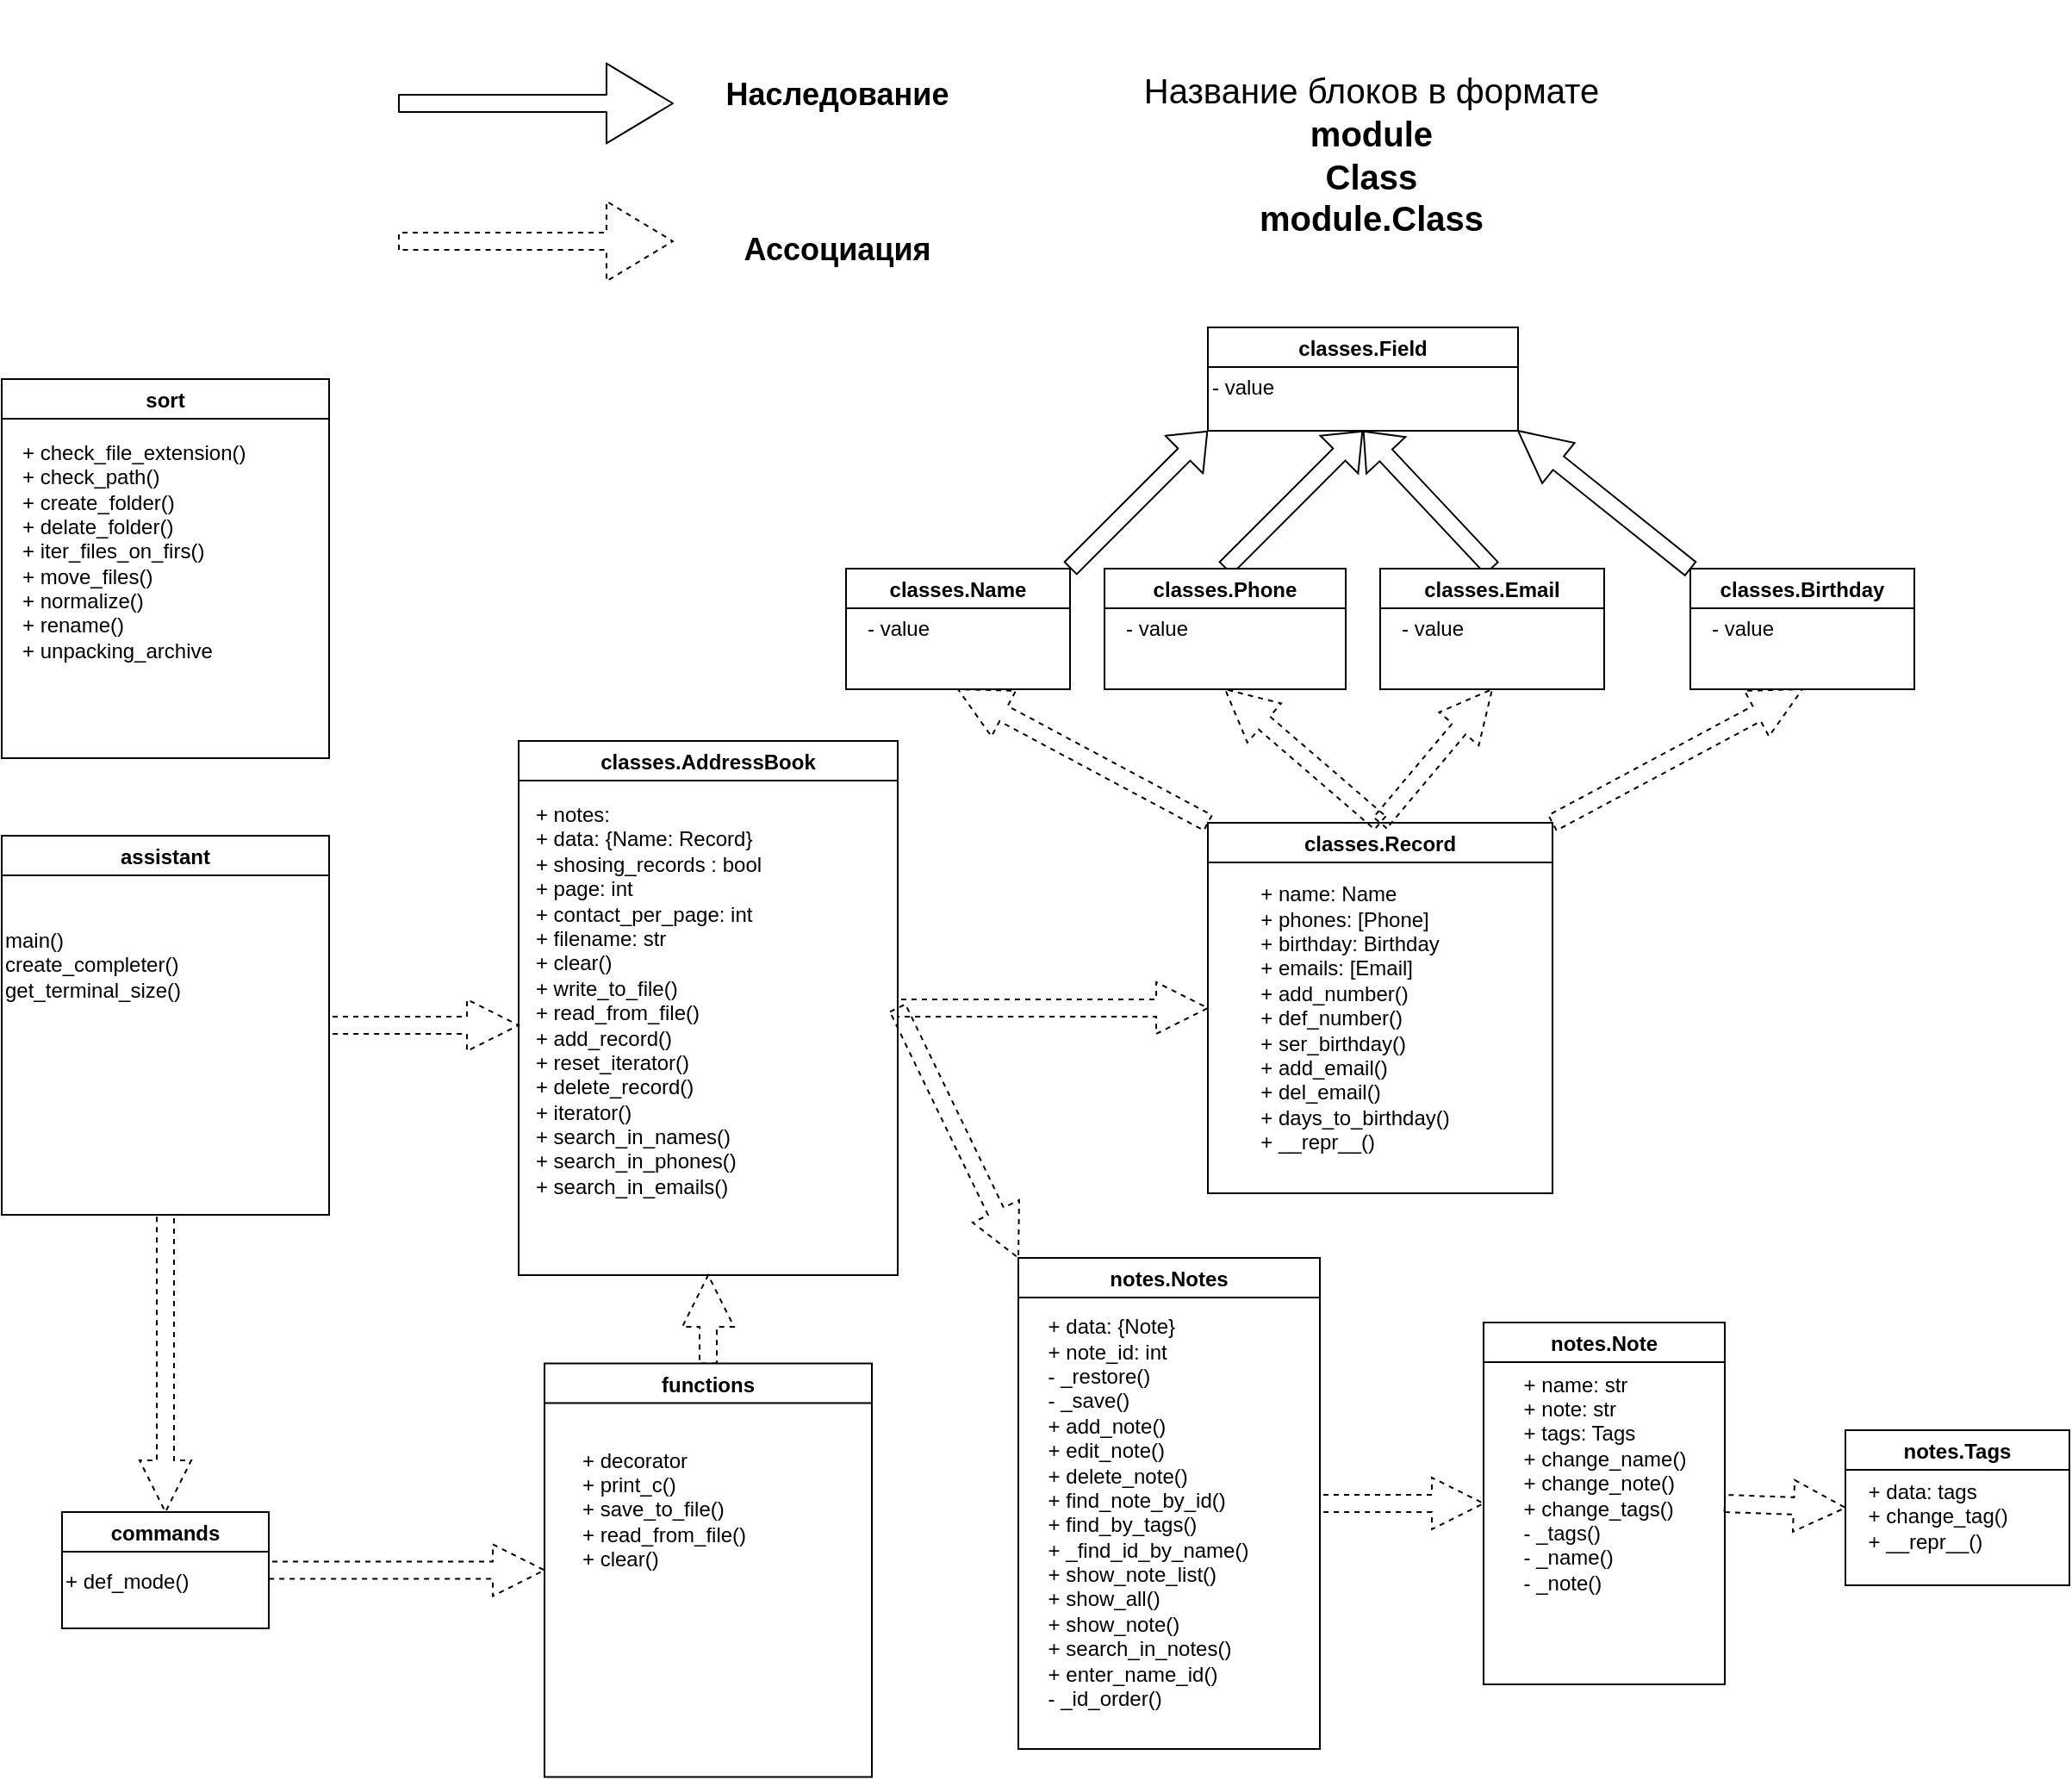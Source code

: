 <mxfile version="20.4.0" type="device"><diagram name="Page-1" id="e7e014a7-5840-1c2e-5031-d8a46d1fe8dd"><mxGraphModel dx="2652" dy="1525" grid="1" gridSize="10" guides="1" tooltips="1" connect="1" arrows="1" fold="1" page="1" pageScale="1" pageWidth="1169" pageHeight="826" background="none" math="0" shadow="0"><root><mxCell id="0"/><mxCell id="1" parent="0"/><mxCell id="X-CNx0U1vWCcitHbLzJk-80" style="edgeStyle=none;shape=arrow;rounded=1;orthogonalLoop=1;jettySize=auto;html=1;exitX=1;exitY=0.5;exitDx=0;exitDy=0;dashed=1;startArrow=none;startFill=0;endSize=5;targetPerimeterSpacing=0;entryX=0;entryY=0.5;entryDx=0;entryDy=0;" parent="1" source="X-CNx0U1vWCcitHbLzJk-47" target="X-CNx0U1vWCcitHbLzJk-50" edge="1"><mxGeometry relative="1" as="geometry"><mxPoint x="590" y="330" as="targetPoint"/></mxGeometry></mxCell><mxCell id="X-CNx0U1vWCcitHbLzJk-98" style="edgeStyle=none;shape=arrow;rounded=1;orthogonalLoop=1;jettySize=auto;html=1;exitX=1;exitY=0.5;exitDx=0;exitDy=0;entryX=0;entryY=0;entryDx=0;entryDy=0;startArrow=none;startFill=0;endSize=5;targetPerimeterSpacing=0;dashed=1;" parent="1" source="X-CNx0U1vWCcitHbLzJk-47" target="X-CNx0U1vWCcitHbLzJk-91" edge="1"><mxGeometry relative="1" as="geometry"/></mxCell><mxCell id="X-CNx0U1vWCcitHbLzJk-47" value="classes.AddressBook" style="swimlane;startSize=23;" parent="1" vertex="1"><mxGeometry x="150" y="210" width="220" height="310" as="geometry"><mxRectangle x="430" y="220" width="140" height="30" as="alternateBounds"/></mxGeometry></mxCell><mxCell id="X-CNx0U1vWCcitHbLzJk-78" value="&lt;div style=&quot;text-align: left;&quot;&gt;&lt;span style=&quot;background-color: initial;&quot;&gt;+ notes:&amp;nbsp;&lt;/span&gt;&lt;/div&gt;&lt;div style=&quot;text-align: left;&quot;&gt;&lt;span style=&quot;background-color: initial;&quot;&gt;+ data: {Name: Record}&lt;/span&gt;&lt;/div&gt;&lt;div style=&quot;text-align: left;&quot;&gt;&lt;span style=&quot;background-color: initial;&quot;&gt;+ shosing_records : bool&lt;/span&gt;&lt;/div&gt;&lt;div style=&quot;text-align: left;&quot;&gt;&lt;span style=&quot;background-color: initial;&quot;&gt;+ page: int&lt;/span&gt;&lt;/div&gt;&lt;div style=&quot;text-align: left;&quot;&gt;&lt;span style=&quot;background-color: initial;&quot;&gt;+ contact_per_page: int&lt;/span&gt;&lt;/div&gt;&lt;div style=&quot;text-align: left;&quot;&gt;&lt;span style=&quot;background-color: initial;&quot;&gt;+ filename: str&lt;/span&gt;&lt;/div&gt;&lt;div style=&quot;text-align: left;&quot;&gt;&lt;span style=&quot;background-color: initial;&quot;&gt;+ clear()&lt;/span&gt;&lt;/div&gt;&lt;div style=&quot;text-align: left;&quot;&gt;&lt;span style=&quot;background-color: initial;&quot;&gt;+ write_to_file()&lt;/span&gt;&lt;/div&gt;&lt;div style=&quot;text-align: left;&quot;&gt;&lt;span style=&quot;background-color: initial;&quot;&gt;+ read_from_file()&lt;/span&gt;&lt;/div&gt;&lt;div style=&quot;text-align: left;&quot;&gt;&lt;span style=&quot;background-color: initial;&quot;&gt;+ add_record()&lt;/span&gt;&lt;/div&gt;&lt;div style=&quot;text-align: left;&quot;&gt;&lt;span style=&quot;background-color: initial;&quot;&gt;+ reset_iterator()&lt;/span&gt;&lt;/div&gt;&lt;div style=&quot;text-align: left;&quot;&gt;&lt;span style=&quot;background-color: initial;&quot;&gt;+ delete_record()&lt;/span&gt;&lt;/div&gt;&lt;div style=&quot;text-align: left;&quot;&gt;&lt;span style=&quot;background-color: initial;&quot;&gt;+ iterator()&lt;/span&gt;&lt;/div&gt;&lt;div style=&quot;text-align: left;&quot;&gt;&lt;span style=&quot;background-color: initial;&quot;&gt;+ search_in_names()&lt;/span&gt;&lt;/div&gt;&lt;div style=&quot;text-align: left;&quot;&gt;&lt;span style=&quot;background-color: initial;&quot;&gt;+ search_in_phones()&lt;/span&gt;&lt;/div&gt;&lt;div style=&quot;text-align: left;&quot;&gt;&lt;span style=&quot;background-color: initial;&quot;&gt;+ search_in_emails()&lt;/span&gt;&lt;/div&gt;&lt;div style=&quot;text-align: left;&quot;&gt;&lt;span style=&quot;background-color: initial;&quot;&gt;&lt;br&gt;&lt;/span&gt;&lt;/div&gt;&lt;div style=&quot;text-align: left;&quot;&gt;&lt;span style=&quot;background-color: initial;&quot;&gt;&lt;br&gt;&lt;/span&gt;&lt;/div&gt;" style="text;html=1;align=center;verticalAlign=middle;resizable=0;points=[];autosize=1;strokeColor=none;fillColor=none;" parent="X-CNx0U1vWCcitHbLzJk-47" vertex="1"><mxGeometry y="30" width="150" height="270" as="geometry"/></mxCell><mxCell id="X-CNx0U1vWCcitHbLzJk-74" style="edgeStyle=none;shape=arrow;rounded=0;orthogonalLoop=1;jettySize=auto;html=1;exitX=0;exitY=0;exitDx=0;exitDy=0;entryX=0.5;entryY=1;entryDx=0;entryDy=0;endSize=5;dashed=1;" parent="1" source="X-CNx0U1vWCcitHbLzJk-50" target="X-CNx0U1vWCcitHbLzJk-55" edge="1"><mxGeometry relative="1" as="geometry"/></mxCell><mxCell id="X-CNx0U1vWCcitHbLzJk-50" value="classes.Record" style="swimlane;startSize=23;" parent="1" vertex="1"><mxGeometry x="550" y="257.5" width="200" height="215" as="geometry"><mxRectangle x="430" y="220" width="140" height="30" as="alternateBounds"/></mxGeometry></mxCell><mxCell id="X-CNx0U1vWCcitHbLzJk-51" value="&lt;div style=&quot;text-align: left;&quot;&gt;&lt;span style=&quot;background-color: initial;&quot;&gt;+ name: Name&lt;/span&gt;&lt;/div&gt;&lt;div style=&quot;text-align: left;&quot;&gt;&lt;span style=&quot;background-color: initial;&quot;&gt;+ phones: [Phone]&lt;/span&gt;&lt;/div&gt;&lt;div style=&quot;text-align: left;&quot;&gt;&lt;span style=&quot;background-color: initial;&quot;&gt;+ birthday: Birthday&lt;/span&gt;&lt;/div&gt;&lt;div style=&quot;text-align: left;&quot;&gt;&lt;span style=&quot;background-color: initial;&quot;&gt;+ emails: [Email]&lt;/span&gt;&lt;/div&gt;&lt;div style=&quot;text-align: left;&quot;&gt;&lt;span style=&quot;background-color: initial;&quot;&gt;+ add_number()&lt;/span&gt;&lt;/div&gt;&lt;div style=&quot;text-align: left;&quot;&gt;&lt;span style=&quot;background-color: initial;&quot;&gt;+ def_number()&lt;/span&gt;&lt;/div&gt;&lt;div style=&quot;text-align: left;&quot;&gt;&lt;span style=&quot;background-color: initial;&quot;&gt;+ ser_birthday()&lt;/span&gt;&lt;/div&gt;&lt;div style=&quot;text-align: left;&quot;&gt;&lt;span style=&quot;background-color: initial;&quot;&gt;+ add_email()&lt;/span&gt;&lt;/div&gt;&lt;div style=&quot;text-align: left;&quot;&gt;&lt;span style=&quot;background-color: initial;&quot;&gt;+ del_email()&lt;br&gt;+ days_to_birthday()&lt;/span&gt;&lt;/div&gt;&lt;div style=&quot;text-align: left;&quot;&gt;&lt;span style=&quot;background-color: initial;&quot;&gt;+ __repr__()&lt;/span&gt;&lt;/div&gt;&lt;div style=&quot;text-align: left;&quot;&gt;&lt;span style=&quot;background-color: initial;&quot;&gt;&lt;br&gt;&lt;/span&gt;&lt;/div&gt;" style="text;html=1;align=center;verticalAlign=middle;resizable=0;points=[];autosize=1;strokeColor=none;fillColor=none;" parent="X-CNx0U1vWCcitHbLzJk-50" vertex="1"><mxGeometry x="20" y="25" width="130" height="190" as="geometry"/></mxCell><mxCell id="X-CNx0U1vWCcitHbLzJk-52" value="classes.Field" style="swimlane;startSize=23;" parent="1" vertex="1"><mxGeometry x="550" y="-30" width="180" height="60" as="geometry"><mxRectangle x="430" y="220" width="140" height="30" as="alternateBounds"/></mxGeometry></mxCell><mxCell id="X-CNx0U1vWCcitHbLzJk-53" value="- value" style="text;html=1;align=center;verticalAlign=middle;resizable=0;points=[];autosize=1;strokeColor=none;fillColor=none;" parent="X-CNx0U1vWCcitHbLzJk-52" vertex="1"><mxGeometry x="-10" y="20" width="60" height="30" as="geometry"/></mxCell><mxCell id="X-CNx0U1vWCcitHbLzJk-73" style="rounded=1;orthogonalLoop=1;jettySize=auto;html=1;exitX=1;exitY=0;exitDx=0;exitDy=0;entryX=0;entryY=1;entryDx=0;entryDy=0;shape=flexArrow;targetPerimeterSpacing=0;startArrow=none;startFill=0;" parent="1" source="X-CNx0U1vWCcitHbLzJk-55" target="X-CNx0U1vWCcitHbLzJk-52" edge="1"><mxGeometry relative="1" as="geometry"/></mxCell><mxCell id="X-CNx0U1vWCcitHbLzJk-55" value="classes.Name" style="swimlane;startSize=23;" parent="1" vertex="1"><mxGeometry x="340" y="110" width="130" height="70" as="geometry"><mxRectangle x="430" y="220" width="140" height="30" as="alternateBounds"/></mxGeometry></mxCell><mxCell id="X-CNx0U1vWCcitHbLzJk-57" value="- value" style="text;html=1;align=center;verticalAlign=middle;resizable=0;points=[];autosize=1;strokeColor=none;fillColor=none;" parent="X-CNx0U1vWCcitHbLzJk-55" vertex="1"><mxGeometry y="20" width="60" height="30" as="geometry"/></mxCell><mxCell id="X-CNx0U1vWCcitHbLzJk-66" value="" style="edgeStyle=none;rounded=0;orthogonalLoop=1;jettySize=auto;html=1;entryX=0.5;entryY=1;entryDx=0;entryDy=0;shape=flexArrow;exitX=0.5;exitY=0;exitDx=0;exitDy=0;" parent="1" source="X-CNx0U1vWCcitHbLzJk-61" target="X-CNx0U1vWCcitHbLzJk-52" edge="1"><mxGeometry relative="1" as="geometry"/></mxCell><mxCell id="X-CNx0U1vWCcitHbLzJk-61" value="classes.Phone" style="swimlane;startSize=23;" parent="1" vertex="1"><mxGeometry x="490" y="110" width="140" height="70" as="geometry"><mxRectangle x="430" y="220" width="140" height="30" as="alternateBounds"/></mxGeometry></mxCell><mxCell id="X-CNx0U1vWCcitHbLzJk-62" value="- value" style="text;html=1;align=center;verticalAlign=middle;resizable=0;points=[];autosize=1;strokeColor=none;fillColor=none;" parent="X-CNx0U1vWCcitHbLzJk-61" vertex="1"><mxGeometry y="20" width="60" height="30" as="geometry"/></mxCell><mxCell id="X-CNx0U1vWCcitHbLzJk-72" style="edgeStyle=none;rounded=0;orthogonalLoop=1;jettySize=auto;html=1;exitX=0.5;exitY=0;exitDx=0;exitDy=0;entryX=0.5;entryY=1;entryDx=0;entryDy=0;shape=flexArrow;" parent="1" source="X-CNx0U1vWCcitHbLzJk-64" target="X-CNx0U1vWCcitHbLzJk-52" edge="1"><mxGeometry relative="1" as="geometry"/></mxCell><mxCell id="X-CNx0U1vWCcitHbLzJk-64" value="classes.Email" style="swimlane;startSize=23;" parent="1" vertex="1"><mxGeometry x="650" y="110" width="130" height="70" as="geometry"><mxRectangle x="430" y="220" width="140" height="30" as="alternateBounds"/></mxGeometry></mxCell><mxCell id="X-CNx0U1vWCcitHbLzJk-65" value="- value" style="text;html=1;align=center;verticalAlign=middle;resizable=0;points=[];autosize=1;strokeColor=none;fillColor=none;" parent="X-CNx0U1vWCcitHbLzJk-64" vertex="1"><mxGeometry y="20" width="60" height="30" as="geometry"/></mxCell><mxCell id="X-CNx0U1vWCcitHbLzJk-76" style="edgeStyle=none;shape=arrow;rounded=0;orthogonalLoop=1;jettySize=auto;html=1;exitX=0.5;exitY=0;exitDx=0;exitDy=0;entryX=0.5;entryY=1;entryDx=0;entryDy=0;endSize=5;dashed=1;" parent="1" source="X-CNx0U1vWCcitHbLzJk-50" target="X-CNx0U1vWCcitHbLzJk-61" edge="1"><mxGeometry relative="1" as="geometry"><mxPoint x="706.01" y="238.2" as="sourcePoint"/><mxPoint x="683.99" y="160.0" as="targetPoint"/></mxGeometry></mxCell><mxCell id="X-CNx0U1vWCcitHbLzJk-77" style="edgeStyle=none;shape=arrow;rounded=0;orthogonalLoop=1;jettySize=auto;html=1;exitX=0.5;exitY=0;exitDx=0;exitDy=0;entryX=0.5;entryY=1;entryDx=0;entryDy=0;endSize=5;dashed=1;" parent="1" source="X-CNx0U1vWCcitHbLzJk-50" target="X-CNx0U1vWCcitHbLzJk-64" edge="1"><mxGeometry relative="1" as="geometry"><mxPoint x="802.02" y="238.2" as="sourcePoint"/><mxPoint x="780" y="160.0" as="targetPoint"/></mxGeometry></mxCell><mxCell id="X-CNx0U1vWCcitHbLzJk-81" value="notes.Tags" style="swimlane;startSize=23;" parent="1" vertex="1"><mxGeometry x="920" y="610" width="130" height="90" as="geometry"><mxRectangle x="430" y="220" width="140" height="30" as="alternateBounds"/></mxGeometry></mxCell><mxCell id="X-CNx0U1vWCcitHbLzJk-82" value="&lt;div style=&quot;text-align: left;&quot;&gt;+ data: tags&lt;/div&gt;&lt;div style=&quot;text-align: left;&quot;&gt;+ change_tag()&amp;nbsp;&lt;/div&gt;&lt;div style=&quot;text-align: left;&quot;&gt;+ __repr__()&lt;/div&gt;" style="text;html=1;align=center;verticalAlign=middle;resizable=0;points=[];autosize=1;strokeColor=none;fillColor=none;" parent="X-CNx0U1vWCcitHbLzJk-81" vertex="1"><mxGeometry y="20" width="110" height="60" as="geometry"/></mxCell><mxCell id="X-CNx0U1vWCcitHbLzJk-85" style="edgeStyle=none;shape=arrow;rounded=1;orthogonalLoop=1;jettySize=auto;html=1;exitX=0;exitY=0;exitDx=0;exitDy=0;entryX=1;entryY=1;entryDx=0;entryDy=0;startArrow=none;startFill=0;endSize=5;targetPerimeterSpacing=0;" parent="1" source="X-CNx0U1vWCcitHbLzJk-83" target="X-CNx0U1vWCcitHbLzJk-52" edge="1"><mxGeometry relative="1" as="geometry"/></mxCell><mxCell id="X-CNx0U1vWCcitHbLzJk-83" value="classes.Birthday" style="swimlane;startSize=23;" parent="1" vertex="1"><mxGeometry x="830" y="110" width="130" height="70" as="geometry"><mxRectangle x="430" y="220" width="140" height="30" as="alternateBounds"/></mxGeometry></mxCell><mxCell id="X-CNx0U1vWCcitHbLzJk-84" value="- value" style="text;html=1;align=center;verticalAlign=middle;resizable=0;points=[];autosize=1;strokeColor=none;fillColor=none;" parent="X-CNx0U1vWCcitHbLzJk-83" vertex="1"><mxGeometry y="20" width="60" height="30" as="geometry"/></mxCell><mxCell id="X-CNx0U1vWCcitHbLzJk-86" style="edgeStyle=none;shape=arrow;rounded=0;orthogonalLoop=1;jettySize=auto;html=1;exitX=1;exitY=0;exitDx=0;exitDy=0;entryX=0.5;entryY=1;entryDx=0;entryDy=0;endSize=5;dashed=1;" parent="1" source="X-CNx0U1vWCcitHbLzJk-50" target="X-CNx0U1vWCcitHbLzJk-83" edge="1"><mxGeometry relative="1" as="geometry"><mxPoint x="780" y="230" as="sourcePoint"/><mxPoint x="847.5" y="180" as="targetPoint"/></mxGeometry></mxCell><mxCell id="X-CNx0U1vWCcitHbLzJk-101" style="edgeStyle=none;shape=arrow;rounded=1;orthogonalLoop=1;jettySize=auto;html=1;exitX=1;exitY=0.5;exitDx=0;exitDy=0;dashed=1;startArrow=none;startFill=0;endSize=5;targetPerimeterSpacing=0;entryX=0;entryY=0.5;entryDx=0;entryDy=0;" parent="1" source="X-CNx0U1vWCcitHbLzJk-87" target="X-CNx0U1vWCcitHbLzJk-81" edge="1"><mxGeometry relative="1" as="geometry"><mxPoint x="890" y="640" as="targetPoint"/></mxGeometry></mxCell><mxCell id="X-CNx0U1vWCcitHbLzJk-87" value="notes.Note" style="swimlane;startSize=23;" parent="1" vertex="1"><mxGeometry x="710" y="547.5" width="140" height="210" as="geometry"><mxRectangle x="430" y="220" width="140" height="30" as="alternateBounds"/></mxGeometry></mxCell><mxCell id="X-CNx0U1vWCcitHbLzJk-88" value="&lt;div style=&quot;text-align: left;&quot;&gt;+ name: str&lt;/div&gt;&lt;div style=&quot;text-align: left;&quot;&gt;+ note: str&lt;/div&gt;&lt;div style=&quot;text-align: left;&quot;&gt;+ tags: Tags&lt;/div&gt;&lt;div style=&quot;text-align: left;&quot;&gt;+ change_name()&lt;/div&gt;&lt;div style=&quot;text-align: left;&quot;&gt;+ change_note()&lt;/div&gt;&lt;div style=&quot;text-align: left;&quot;&gt;+ change_tags()&lt;/div&gt;&lt;div style=&quot;text-align: left;&quot;&gt;- _tags()&lt;/div&gt;&lt;div style=&quot;text-align: left;&quot;&gt;- _name()&lt;/div&gt;&lt;div style=&quot;text-align: left;&quot;&gt;- _note()&lt;/div&gt;&lt;div style=&quot;text-align: left;&quot;&gt;&lt;br&gt;&lt;/div&gt;" style="text;html=1;align=center;verticalAlign=middle;resizable=0;points=[];autosize=1;strokeColor=none;fillColor=none;" parent="X-CNx0U1vWCcitHbLzJk-87" vertex="1"><mxGeometry x="10" y="20" width="120" height="160" as="geometry"/></mxCell><mxCell id="X-CNx0U1vWCcitHbLzJk-97" style="edgeStyle=none;shape=arrow;rounded=1;orthogonalLoop=1;jettySize=auto;html=1;exitX=1;exitY=0.5;exitDx=0;exitDy=0;entryX=0;entryY=0.5;entryDx=0;entryDy=0;startArrow=none;startFill=0;endSize=5;targetPerimeterSpacing=0;dashed=1;" parent="1" source="X-CNx0U1vWCcitHbLzJk-91" target="X-CNx0U1vWCcitHbLzJk-87" edge="1"><mxGeometry relative="1" as="geometry"/></mxCell><mxCell id="X-CNx0U1vWCcitHbLzJk-91" value="notes.Notes" style="swimlane;startSize=23;" parent="1" vertex="1"><mxGeometry x="440" y="510" width="175" height="285" as="geometry"><mxRectangle x="430" y="220" width="140" height="30" as="alternateBounds"/></mxGeometry></mxCell><mxCell id="X-CNx0U1vWCcitHbLzJk-92" value="&lt;div style=&quot;text-align: left;&quot;&gt;+ data: {Note}&lt;/div&gt;&lt;div style=&quot;text-align: left;&quot;&gt;+ note_id: int&lt;/div&gt;&lt;div style=&quot;text-align: left;&quot;&gt;- _restore()&lt;/div&gt;&lt;div style=&quot;text-align: left;&quot;&gt;- _save()&lt;/div&gt;&lt;div style=&quot;text-align: left;&quot;&gt;+ add_note()&lt;/div&gt;&lt;div style=&quot;text-align: left;&quot;&gt;+ edit_note()&lt;/div&gt;&lt;div style=&quot;text-align: left;&quot;&gt;+ delete_note()&lt;/div&gt;&lt;div style=&quot;text-align: left;&quot;&gt;+ find_note_by_id()&lt;/div&gt;&lt;div style=&quot;text-align: left;&quot;&gt;+ find_by_tags()&lt;/div&gt;&lt;div style=&quot;text-align: left;&quot;&gt;+ _find_id_by_name()&lt;/div&gt;&lt;div style=&quot;text-align: left;&quot;&gt;+ show_note_list()&lt;/div&gt;&lt;div style=&quot;text-align: left;&quot;&gt;+ show_all()&lt;/div&gt;&lt;div style=&quot;text-align: left;&quot;&gt;+ show_note()&lt;/div&gt;&lt;div style=&quot;text-align: left;&quot;&gt;+ search_in_notes()&lt;/div&gt;&lt;div style=&quot;text-align: left;&quot;&gt;+ enter_name_id()&lt;/div&gt;&lt;div style=&quot;text-align: left;&quot;&gt;- _id_order()&lt;/div&gt;&lt;div style=&quot;text-align: left;&quot;&gt;&lt;br&gt;&lt;/div&gt;" style="text;html=1;align=center;verticalAlign=middle;resizable=0;points=[];autosize=1;strokeColor=none;fillColor=none;" parent="X-CNx0U1vWCcitHbLzJk-91" vertex="1"><mxGeometry x="5" y="25" width="140" height="260" as="geometry"/></mxCell><mxCell id="X-CNx0U1vWCcitHbLzJk-102" style="edgeStyle=none;shape=arrow;rounded=1;orthogonalLoop=1;jettySize=auto;html=1;exitX=1;exitY=0;exitDx=0;exitDy=0;dashed=1;startArrow=none;startFill=0;endSize=5;targetPerimeterSpacing=0;" parent="1" source="X-CNx0U1vWCcitHbLzJk-55" target="X-CNx0U1vWCcitHbLzJk-55" edge="1"><mxGeometry relative="1" as="geometry"/></mxCell><mxCell id="X-CNx0U1vWCcitHbLzJk-113" style="edgeStyle=none;shape=arrow;rounded=1;orthogonalLoop=1;jettySize=auto;html=1;exitX=0.5;exitY=1;exitDx=0;exitDy=0;entryX=0.5;entryY=0;entryDx=0;entryDy=0;dashed=1;startArrow=none;startFill=0;endSize=5;targetPerimeterSpacing=0;" parent="1" source="X-CNx0U1vWCcitHbLzJk-103" target="X-CNx0U1vWCcitHbLzJk-109" edge="1"><mxGeometry relative="1" as="geometry"/></mxCell><mxCell id="X-CNx0U1vWCcitHbLzJk-117" style="edgeStyle=none;shape=arrow;rounded=1;orthogonalLoop=1;jettySize=auto;html=1;exitX=1;exitY=0.5;exitDx=0;exitDy=0;dashed=1;startArrow=none;startFill=0;endSize=5;targetPerimeterSpacing=0;" parent="1" source="X-CNx0U1vWCcitHbLzJk-103" target="X-CNx0U1vWCcitHbLzJk-78" edge="1"><mxGeometry relative="1" as="geometry"/></mxCell><mxCell id="X-CNx0U1vWCcitHbLzJk-103" value="assistant" style="swimlane;startSize=23;" parent="1" vertex="1"><mxGeometry x="-150" y="265" width="190" height="220" as="geometry"><mxRectangle x="430" y="220" width="140" height="30" as="alternateBounds"/></mxGeometry></mxCell><mxCell id="X-CNx0U1vWCcitHbLzJk-116" value="main()&lt;br&gt;create_completer()&lt;br&gt;get_terminal_size()&lt;br&gt;" style="text;html=1;align=left;verticalAlign=middle;resizable=0;points=[];autosize=1;strokeColor=none;fillColor=none;" parent="X-CNx0U1vWCcitHbLzJk-103" vertex="1"><mxGeometry y="45" width="130" height="60" as="geometry"/></mxCell><mxCell id="X-CNx0U1vWCcitHbLzJk-106" value="sort" style="swimlane;startSize=23;" parent="1" vertex="1"><mxGeometry x="-150" width="190" height="220" as="geometry"><mxRectangle x="430" y="220" width="140" height="30" as="alternateBounds"/></mxGeometry></mxCell><mxCell id="X-CNx0U1vWCcitHbLzJk-107" value="+ check_file_extension()&lt;br&gt;+ check_path()&lt;br&gt;+ create_folder()&lt;br&gt;+ delate_folder()&lt;br&gt;+ iter_files_on_firs()&lt;br&gt;+ move_files()&lt;br&gt;+ normalize()&lt;br&gt;+ rename()&lt;br&gt;+ unpacking_archive&lt;br&gt;" style="text;html=1;align=left;verticalAlign=middle;resizable=0;points=[];autosize=1;strokeColor=none;fillColor=none;" parent="X-CNx0U1vWCcitHbLzJk-106" vertex="1"><mxGeometry x="10" y="30" width="150" height="140" as="geometry"/></mxCell><mxCell id="X-CNx0U1vWCcitHbLzJk-114" style="edgeStyle=none;shape=arrow;rounded=1;orthogonalLoop=1;jettySize=auto;html=1;exitX=1;exitY=0.5;exitDx=0;exitDy=0;entryX=0;entryY=0.5;entryDx=0;entryDy=0;dashed=1;startArrow=none;startFill=0;endSize=5;targetPerimeterSpacing=0;" parent="1" source="X-CNx0U1vWCcitHbLzJk-109" target="X-CNx0U1vWCcitHbLzJk-111" edge="1"><mxGeometry relative="1" as="geometry"/></mxCell><mxCell id="X-CNx0U1vWCcitHbLzJk-109" value="commands" style="swimlane;startSize=23;" parent="1" vertex="1"><mxGeometry x="-115" y="657.5" width="120" height="67.5" as="geometry"><mxRectangle x="430" y="220" width="140" height="30" as="alternateBounds"/></mxGeometry></mxCell><mxCell id="X-CNx0U1vWCcitHbLzJk-110" value="+ def_mode()" style="text;html=1;align=left;verticalAlign=middle;resizable=0;points=[];autosize=1;strokeColor=none;fillColor=none;" parent="X-CNx0U1vWCcitHbLzJk-109" vertex="1"><mxGeometry y="25" width="100" height="30" as="geometry"/></mxCell><mxCell id="X-CNx0U1vWCcitHbLzJk-115" style="edgeStyle=none;shape=arrow;rounded=1;orthogonalLoop=1;jettySize=auto;html=1;exitX=0.5;exitY=0;exitDx=0;exitDy=0;dashed=1;startArrow=none;startFill=0;endSize=5;targetPerimeterSpacing=0;entryX=0.5;entryY=1;entryDx=0;entryDy=0;" parent="1" source="X-CNx0U1vWCcitHbLzJk-111" target="X-CNx0U1vWCcitHbLzJk-47" edge="1"><mxGeometry relative="1" as="geometry"/></mxCell><mxCell id="X-CNx0U1vWCcitHbLzJk-111" value="functions" style="swimlane;startSize=23;" parent="1" vertex="1"><mxGeometry x="165" y="571.25" width="190" height="240" as="geometry"><mxRectangle x="430" y="220" width="140" height="30" as="alternateBounds"/></mxGeometry></mxCell><mxCell id="X-CNx0U1vWCcitHbLzJk-112" value="+ decorator&lt;br&gt;+ print_c()&lt;br&gt;+ save_to_file()&lt;br&gt;+ read_from_file()&lt;br&gt;+ clear()" style="text;html=1;align=left;verticalAlign=middle;resizable=0;points=[];autosize=1;strokeColor=none;fillColor=none;" parent="X-CNx0U1vWCcitHbLzJk-111" vertex="1"><mxGeometry x="20" y="40" width="120" height="90" as="geometry"/></mxCell><mxCell id="X-CNx0U1vWCcitHbLzJk-119" style="edgeStyle=none;shape=arrow;rounded=1;orthogonalLoop=1;jettySize=auto;html=1;exitX=0.75;exitY=0;exitDx=0;exitDy=0;dashed=1;startArrow=none;startFill=0;endSize=5;targetPerimeterSpacing=0;" parent="1" source="X-CNx0U1vWCcitHbLzJk-81" target="X-CNx0U1vWCcitHbLzJk-81" edge="1"><mxGeometry relative="1" as="geometry"/></mxCell><mxCell id="X-CNx0U1vWCcitHbLzJk-120" style="edgeStyle=none;shape=arrow;rounded=1;orthogonalLoop=1;jettySize=auto;html=1;exitX=0.75;exitY=0;exitDx=0;exitDy=0;dashed=1;startArrow=none;startFill=0;endSize=5;targetPerimeterSpacing=0;" parent="1" source="X-CNx0U1vWCcitHbLzJk-87" target="X-CNx0U1vWCcitHbLzJk-87" edge="1"><mxGeometry relative="1" as="geometry"/></mxCell><mxCell id="X-CNx0U1vWCcitHbLzJk-125" value="" style="shape=flexArrow;endArrow=classic;html=1;rounded=1;dashed=1;endSize=12.508;targetPerimeterSpacing=0;endWidth=35.385;" parent="1" edge="1"><mxGeometry width="50" height="50" relative="1" as="geometry"><mxPoint x="80" y="-80" as="sourcePoint"/><mxPoint x="240" y="-80" as="targetPoint"/></mxGeometry></mxCell><mxCell id="X-CNx0U1vWCcitHbLzJk-126" value="" style="shape=flexArrow;endArrow=classic;html=1;rounded=1;endSize=12.508;targetPerimeterSpacing=0;endWidth=35.385;labelBorderColor=none;" parent="1" edge="1"><mxGeometry width="50" height="50" relative="1" as="geometry"><mxPoint x="80" y="-160" as="sourcePoint"/><mxPoint x="240" y="-160" as="targetPoint"/></mxGeometry></mxCell><mxCell id="X-CNx0U1vWCcitHbLzJk-127" value="&lt;span style=&quot;font-size: 18px;&quot;&gt;&lt;b&gt;Наследование&lt;/b&gt;&lt;/span&gt;" style="text;html=1;strokeColor=none;fillColor=none;align=center;verticalAlign=middle;whiteSpace=wrap;rounded=0;" parent="1" vertex="1"><mxGeometry x="280" y="-180" width="110" height="30" as="geometry"/></mxCell><mxCell id="X-CNx0U1vWCcitHbLzJk-128" value="&lt;b&gt;&lt;font style=&quot;font-size: 18px;&quot;&gt;Ассоциация&lt;/font&gt;&lt;/b&gt;" style="text;html=1;strokeColor=none;fillColor=none;align=center;verticalAlign=middle;whiteSpace=wrap;rounded=0;" parent="1" vertex="1"><mxGeometry x="280" y="-90" width="110" height="30" as="geometry"/></mxCell><mxCell id="X-CNx0U1vWCcitHbLzJk-129" value="&lt;font style=&quot;font-size: 20px;&quot;&gt;Название блоков в формате&lt;br&gt;&lt;b&gt;module&lt;/b&gt;&lt;br&gt;&lt;b&gt;Class&lt;/b&gt;&lt;br&gt;&lt;b&gt;module.Class&lt;/b&gt;&lt;/font&gt;" style="text;html=1;strokeColor=none;fillColor=none;align=center;verticalAlign=middle;whiteSpace=wrap;rounded=0;fontSize=18;" parent="1" vertex="1"><mxGeometry x="490" y="-220" width="310" height="180" as="geometry"/></mxCell></root></mxGraphModel></diagram></mxfile>